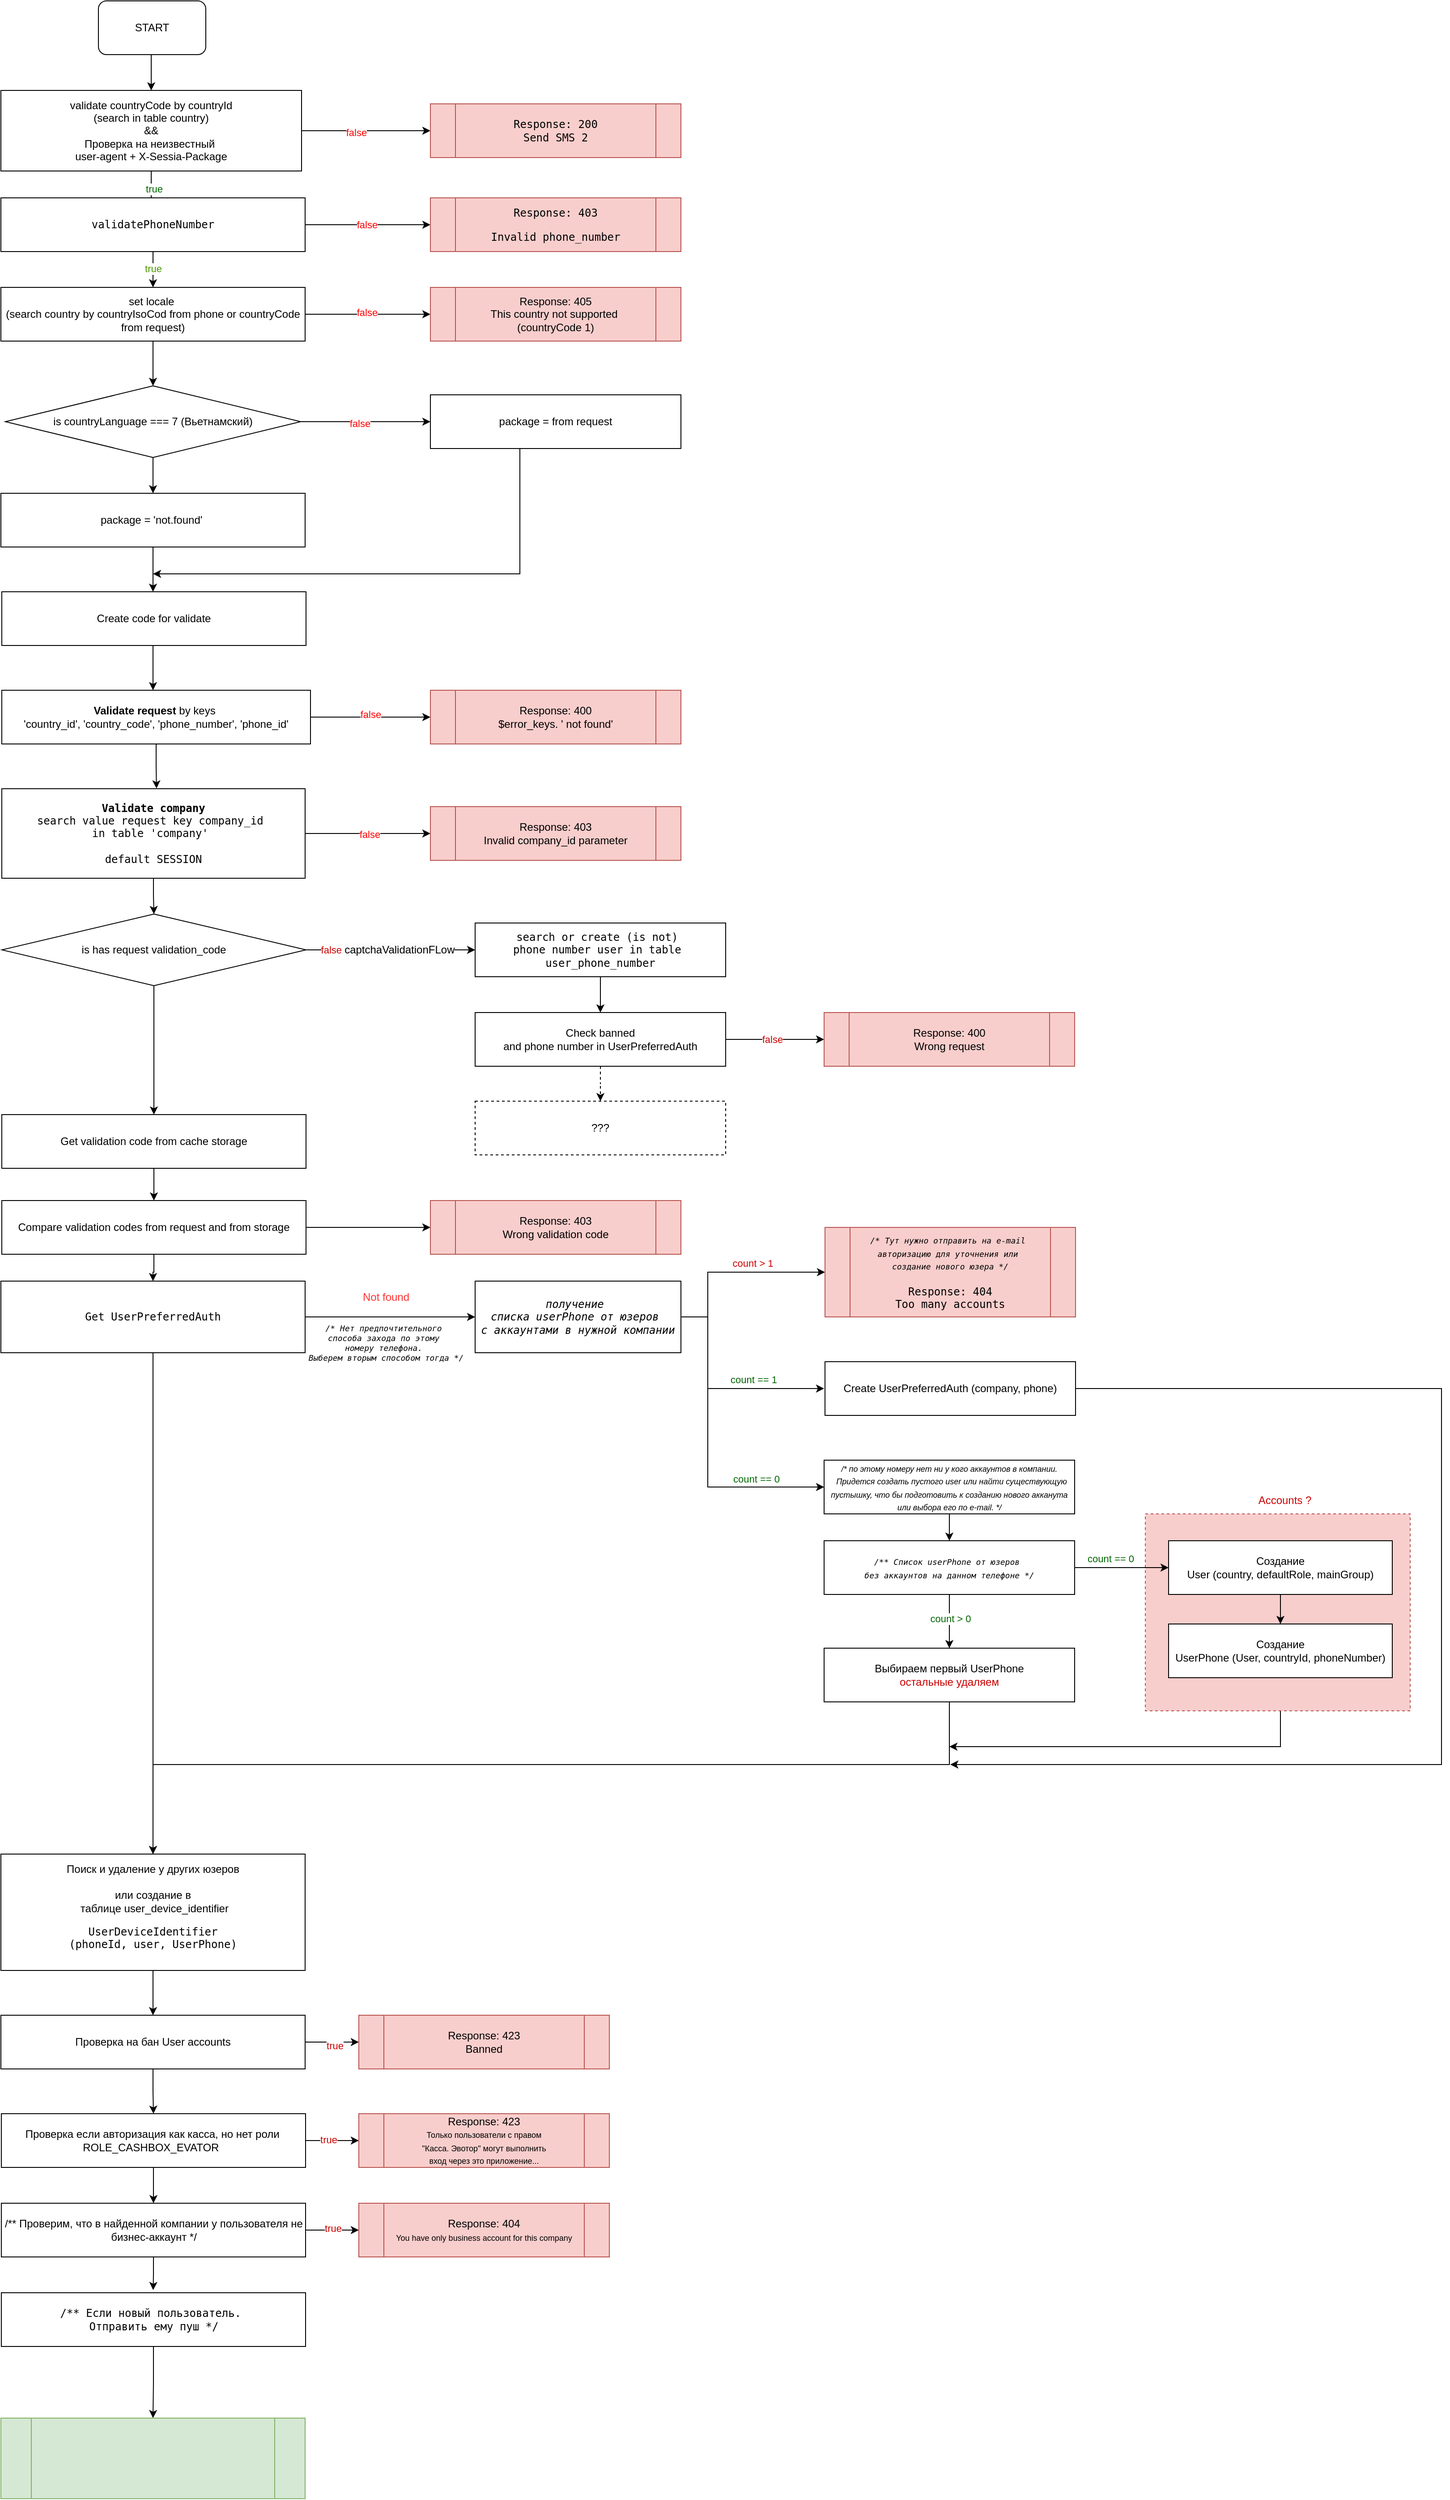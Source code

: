 <mxfile version="24.8.1">
  <diagram name="Страница — 1" id="_GZVtZzYuqf9SnXZZn6D">
    <mxGraphModel dx="2070" dy="2399" grid="1" gridSize="10" guides="1" tooltips="1" connect="1" arrows="1" fold="1" page="1" pageScale="1" pageWidth="827" pageHeight="1169" math="0" shadow="0">
      <root>
        <mxCell id="0" />
        <mxCell id="1" parent="0" />
        <mxCell id="om7WiGzX-cjyccD9I0Nw-103" style="edgeStyle=orthogonalEdgeStyle;rounded=0;orthogonalLoop=1;jettySize=auto;html=1;" edge="1" parent="1">
          <mxGeometry relative="1" as="geometry">
            <mxPoint x="1100" y="1890" as="targetPoint" />
            <mxPoint x="1481.941" y="1830" as="sourcePoint" />
            <Array as="points">
              <mxPoint x="1470" y="1830" />
              <mxPoint x="1470" y="1890" />
            </Array>
          </mxGeometry>
        </mxCell>
        <mxCell id="om7WiGzX-cjyccD9I0Nw-96" value="" style="rounded=0;whiteSpace=wrap;html=1;dashed=1;fillColor=#f8cecc;strokeColor=#b85450;" vertex="1" parent="1">
          <mxGeometry x="1319" y="1630" width="296" height="220" as="geometry" />
        </mxCell>
        <mxCell id="om7WiGzX-cjyccD9I0Nw-3" style="edgeStyle=orthogonalEdgeStyle;rounded=0;orthogonalLoop=1;jettySize=auto;html=1;entryX=0;entryY=0.5;entryDx=0;entryDy=0;" edge="1" parent="1" source="om7WiGzX-cjyccD9I0Nw-1" target="om7WiGzX-cjyccD9I0Nw-2">
          <mxGeometry relative="1" as="geometry" />
        </mxCell>
        <mxCell id="om7WiGzX-cjyccD9I0Nw-4" value="&lt;font color=&quot;#ff0000&quot;&gt;false&lt;/font&gt;" style="edgeLabel;html=1;align=center;verticalAlign=middle;resizable=0;points=[];" vertex="1" connectable="0" parent="om7WiGzX-cjyccD9I0Nw-3">
          <mxGeometry x="-0.151" y="-1" relative="1" as="geometry">
            <mxPoint y="1" as="offset" />
          </mxGeometry>
        </mxCell>
        <mxCell id="om7WiGzX-cjyccD9I0Nw-10" style="edgeStyle=orthogonalEdgeStyle;rounded=0;orthogonalLoop=1;jettySize=auto;html=1;exitX=0.5;exitY=1;exitDx=0;exitDy=0;" edge="1" parent="1" source="om7WiGzX-cjyccD9I0Nw-1">
          <mxGeometry relative="1" as="geometry">
            <mxPoint x="208" y="190" as="targetPoint" />
          </mxGeometry>
        </mxCell>
        <mxCell id="om7WiGzX-cjyccD9I0Nw-11" value="&lt;font color=&quot;#006600&quot;&gt;true&lt;/font&gt;" style="edgeLabel;html=1;align=center;verticalAlign=middle;resizable=0;points=[];" vertex="1" connectable="0" parent="om7WiGzX-cjyccD9I0Nw-10">
          <mxGeometry x="0.123" y="2" relative="1" as="geometry">
            <mxPoint y="-14" as="offset" />
          </mxGeometry>
        </mxCell>
        <mxCell id="om7WiGzX-cjyccD9I0Nw-1" value="validate countryCode by&amp;nbsp;countryId &lt;br&gt;(search in table&amp;nbsp;country&lt;span style=&quot;background-color: initial;&quot;&gt;)&lt;br&gt;&lt;/span&gt;&amp;amp;&amp;amp;&lt;br&gt;&lt;span style=&quot;background-color: initial;&quot;&gt;Проверка на неизвестный&amp;nbsp;&lt;br&gt;&lt;/span&gt;&lt;span style=&quot;background-color: initial;&quot;&gt;user-agent + X-Sessia-Package&lt;/span&gt;" style="rounded=0;whiteSpace=wrap;html=1;align=center;" vertex="1" parent="1">
          <mxGeometry x="40" y="40" width="336" height="90" as="geometry" />
        </mxCell>
        <mxCell id="om7WiGzX-cjyccD9I0Nw-2" value="&lt;div style=&quot;&quot;&gt;&lt;pre style=&quot;&quot;&gt;Response: 200&lt;br&gt;Send SMS 2&lt;/pre&gt;&lt;/div&gt;" style="shape=process;whiteSpace=wrap;html=1;backgroundOutline=1;fillColor=#f8cecc;strokeColor=#b85450;" vertex="1" parent="1">
          <mxGeometry x="520" y="55" width="280" height="60" as="geometry" />
        </mxCell>
        <mxCell id="om7WiGzX-cjyccD9I0Nw-7" style="edgeStyle=orthogonalEdgeStyle;rounded=0;orthogonalLoop=1;jettySize=auto;html=1;entryX=0;entryY=0.5;entryDx=0;entryDy=0;" edge="1" parent="1" source="om7WiGzX-cjyccD9I0Nw-5" target="om7WiGzX-cjyccD9I0Nw-6">
          <mxGeometry relative="1" as="geometry" />
        </mxCell>
        <mxCell id="om7WiGzX-cjyccD9I0Nw-8" value="&lt;font color=&quot;#ff0000&quot;&gt;false&lt;/font&gt;" style="edgeLabel;html=1;align=center;verticalAlign=middle;resizable=0;points=[];" vertex="1" connectable="0" parent="om7WiGzX-cjyccD9I0Nw-7">
          <mxGeometry x="-0.014" y="1" relative="1" as="geometry">
            <mxPoint y="1" as="offset" />
          </mxGeometry>
        </mxCell>
        <mxCell id="om7WiGzX-cjyccD9I0Nw-13" value="" style="edgeStyle=orthogonalEdgeStyle;rounded=0;orthogonalLoop=1;jettySize=auto;html=1;" edge="1" parent="1" source="om7WiGzX-cjyccD9I0Nw-5" target="om7WiGzX-cjyccD9I0Nw-12">
          <mxGeometry relative="1" as="geometry" />
        </mxCell>
        <mxCell id="om7WiGzX-cjyccD9I0Nw-14" value="&lt;font color=&quot;#4d9900&quot;&gt;true&lt;/font&gt;" style="edgeLabel;html=1;align=center;verticalAlign=middle;resizable=0;points=[];" vertex="1" connectable="0" parent="om7WiGzX-cjyccD9I0Nw-13">
          <mxGeometry x="-0.089" relative="1" as="geometry">
            <mxPoint y="1" as="offset" />
          </mxGeometry>
        </mxCell>
        <mxCell id="om7WiGzX-cjyccD9I0Nw-5" value="&lt;div style=&quot;&quot;&gt;&lt;pre style=&quot;&quot;&gt;validatePhoneNumber&lt;/pre&gt;&lt;/div&gt;" style="rounded=0;whiteSpace=wrap;html=1;" vertex="1" parent="1">
          <mxGeometry x="40" y="160" width="340" height="60" as="geometry" />
        </mxCell>
        <mxCell id="om7WiGzX-cjyccD9I0Nw-6" value="&lt;div style=&quot;&quot;&gt;&lt;pre style=&quot;&quot;&gt;Response: 403&lt;br&gt;&lt;div style=&quot;&quot;&gt;&lt;pre style=&quot;&quot;&gt;Invalid phone_number&lt;/pre&gt;&lt;/div&gt;&lt;/pre&gt;&lt;/div&gt;" style="shape=process;whiteSpace=wrap;html=1;backgroundOutline=1;fillColor=#f8cecc;strokeColor=#b85450;" vertex="1" parent="1">
          <mxGeometry x="520" y="160" width="280" height="60" as="geometry" />
        </mxCell>
        <mxCell id="om7WiGzX-cjyccD9I0Nw-16" style="edgeStyle=orthogonalEdgeStyle;rounded=0;orthogonalLoop=1;jettySize=auto;html=1;exitX=1;exitY=0.5;exitDx=0;exitDy=0;entryX=0;entryY=0.5;entryDx=0;entryDy=0;" edge="1" parent="1" source="om7WiGzX-cjyccD9I0Nw-12" target="om7WiGzX-cjyccD9I0Nw-15">
          <mxGeometry relative="1" as="geometry" />
        </mxCell>
        <mxCell id="om7WiGzX-cjyccD9I0Nw-17" value="&lt;font color=&quot;#ff0000&quot;&gt;false&lt;/font&gt;" style="edgeLabel;html=1;align=center;verticalAlign=middle;resizable=0;points=[];" vertex="1" connectable="0" parent="om7WiGzX-cjyccD9I0Nw-16">
          <mxGeometry x="-0.015" y="2" relative="1" as="geometry">
            <mxPoint as="offset" />
          </mxGeometry>
        </mxCell>
        <mxCell id="om7WiGzX-cjyccD9I0Nw-22" style="edgeStyle=orthogonalEdgeStyle;rounded=0;orthogonalLoop=1;jettySize=auto;html=1;entryX=0.5;entryY=0;entryDx=0;entryDy=0;" edge="1" parent="1" source="om7WiGzX-cjyccD9I0Nw-12" target="om7WiGzX-cjyccD9I0Nw-21">
          <mxGeometry relative="1" as="geometry" />
        </mxCell>
        <mxCell id="om7WiGzX-cjyccD9I0Nw-12" value="&lt;div style=&quot;text-align: center;&quot;&gt;&lt;span style=&quot;background-color: initial;&quot;&gt;set locale&amp;nbsp;&lt;/span&gt;&lt;/div&gt;&lt;div style=&quot;text-align: center;&quot;&gt;&lt;span style=&quot;background-color: initial;&quot;&gt;(search country by&amp;nbsp;&lt;/span&gt;&lt;span style=&quot;background-color: initial;&quot;&gt;countryIsoCod from phone or&amp;nbsp;&lt;/span&gt;&lt;span style=&quot;background-color: initial;&quot;&gt;countryCode from request&lt;/span&gt;&lt;span style=&quot;background-color: initial;&quot;&gt;)&lt;/span&gt;&lt;/div&gt;" style="rounded=0;whiteSpace=wrap;html=1;" vertex="1" parent="1">
          <mxGeometry x="40" y="260" width="340" height="60" as="geometry" />
        </mxCell>
        <mxCell id="om7WiGzX-cjyccD9I0Nw-15" value="Response: 405&lt;br&gt;&lt;span style=&quot;background-color: initial;&quot;&gt;This country not supported&amp;nbsp;&lt;br&gt;&lt;/span&gt;&lt;span style=&quot;background-color: initial;&quot;&gt;(countryCode 1)&lt;/span&gt;" style="shape=process;whiteSpace=wrap;html=1;backgroundOutline=1;align=center;fillColor=#f8cecc;strokeColor=#b85450;" vertex="1" parent="1">
          <mxGeometry x="520" y="260" width="280" height="60" as="geometry" />
        </mxCell>
        <mxCell id="om7WiGzX-cjyccD9I0Nw-29" style="edgeStyle=orthogonalEdgeStyle;rounded=0;orthogonalLoop=1;jettySize=auto;html=1;" edge="1" parent="1" source="om7WiGzX-cjyccD9I0Nw-18">
          <mxGeometry relative="1" as="geometry">
            <mxPoint x="210" y="580" as="targetPoint" />
            <Array as="points">
              <mxPoint x="620" y="580" />
            </Array>
          </mxGeometry>
        </mxCell>
        <mxCell id="om7WiGzX-cjyccD9I0Nw-18" value="&lt;span style=&quot;background-color: initial;&quot;&gt;package = from request&lt;/span&gt;" style="rounded=0;whiteSpace=wrap;html=1;" vertex="1" parent="1">
          <mxGeometry x="520" y="380" width="280" height="60" as="geometry" />
        </mxCell>
        <mxCell id="om7WiGzX-cjyccD9I0Nw-23" style="edgeStyle=orthogonalEdgeStyle;rounded=0;orthogonalLoop=1;jettySize=auto;html=1;entryX=0;entryY=0.5;entryDx=0;entryDy=0;" edge="1" parent="1" source="om7WiGzX-cjyccD9I0Nw-21" target="om7WiGzX-cjyccD9I0Nw-18">
          <mxGeometry relative="1" as="geometry" />
        </mxCell>
        <mxCell id="om7WiGzX-cjyccD9I0Nw-24" value="&lt;font color=&quot;#ff0000&quot;&gt;false&lt;/font&gt;" style="edgeLabel;html=1;align=center;verticalAlign=middle;resizable=0;points=[];" vertex="1" connectable="0" parent="om7WiGzX-cjyccD9I0Nw-23">
          <mxGeometry x="-0.09" y="-1" relative="1" as="geometry">
            <mxPoint y="1" as="offset" />
          </mxGeometry>
        </mxCell>
        <mxCell id="om7WiGzX-cjyccD9I0Nw-27" style="edgeStyle=orthogonalEdgeStyle;rounded=0;orthogonalLoop=1;jettySize=auto;html=1;" edge="1" parent="1" source="om7WiGzX-cjyccD9I0Nw-21" target="om7WiGzX-cjyccD9I0Nw-26">
          <mxGeometry relative="1" as="geometry" />
        </mxCell>
        <mxCell id="om7WiGzX-cjyccD9I0Nw-21" value="is countryLanguage === 7 (Вьетнамский&lt;span style=&quot;background-color: initial;&quot;&gt;)&lt;/span&gt;" style="rhombus;whiteSpace=wrap;html=1;" vertex="1" parent="1">
          <mxGeometry x="45" y="370" width="330" height="80" as="geometry" />
        </mxCell>
        <mxCell id="om7WiGzX-cjyccD9I0Nw-31" value="" style="edgeStyle=orthogonalEdgeStyle;rounded=0;orthogonalLoop=1;jettySize=auto;html=1;" edge="1" parent="1" source="om7WiGzX-cjyccD9I0Nw-26" target="om7WiGzX-cjyccD9I0Nw-30">
          <mxGeometry relative="1" as="geometry">
            <Array as="points">
              <mxPoint x="210" y="590" />
              <mxPoint x="210" y="590" />
            </Array>
          </mxGeometry>
        </mxCell>
        <mxCell id="om7WiGzX-cjyccD9I0Nw-26" value="&lt;div style=&quot;&quot;&gt;&lt;pre style=&quot;&quot;&gt;&lt;span style=&quot;font-family: Helvetica; text-align: start; white-space: normal;&quot;&gt;package = &#39;not.found&#39;&amp;nbsp;&lt;/span&gt;&lt;br&gt;&lt;/pre&gt;&lt;/div&gt;" style="rounded=0;whiteSpace=wrap;html=1;" vertex="1" parent="1">
          <mxGeometry x="40" y="490" width="340" height="60" as="geometry" />
        </mxCell>
        <mxCell id="om7WiGzX-cjyccD9I0Nw-39" value="" style="edgeStyle=orthogonalEdgeStyle;rounded=0;orthogonalLoop=1;jettySize=auto;html=1;" edge="1" parent="1" source="om7WiGzX-cjyccD9I0Nw-30" target="om7WiGzX-cjyccD9I0Nw-32">
          <mxGeometry relative="1" as="geometry">
            <Array as="points">
              <mxPoint x="210" y="670" />
              <mxPoint x="210" y="670" />
            </Array>
          </mxGeometry>
        </mxCell>
        <mxCell id="om7WiGzX-cjyccD9I0Nw-30" value="Create code for validate" style="rounded=0;whiteSpace=wrap;html=1;" vertex="1" parent="1">
          <mxGeometry x="41" y="600" width="340" height="60" as="geometry" />
        </mxCell>
        <mxCell id="om7WiGzX-cjyccD9I0Nw-34" style="edgeStyle=orthogonalEdgeStyle;rounded=0;orthogonalLoop=1;jettySize=auto;html=1;entryX=0;entryY=0.5;entryDx=0;entryDy=0;" edge="1" parent="1" source="om7WiGzX-cjyccD9I0Nw-32" target="om7WiGzX-cjyccD9I0Nw-33">
          <mxGeometry relative="1" as="geometry" />
        </mxCell>
        <mxCell id="om7WiGzX-cjyccD9I0Nw-35" value="&lt;font color=&quot;#ff0000&quot;&gt;false&lt;/font&gt;" style="edgeLabel;html=1;align=center;verticalAlign=middle;resizable=0;points=[];" vertex="1" connectable="0" parent="om7WiGzX-cjyccD9I0Nw-34">
          <mxGeometry y="3" relative="1" as="geometry">
            <mxPoint as="offset" />
          </mxGeometry>
        </mxCell>
        <mxCell id="om7WiGzX-cjyccD9I0Nw-41" value="" style="edgeStyle=orthogonalEdgeStyle;rounded=0;orthogonalLoop=1;jettySize=auto;html=1;entryX=0.51;entryY=-0.003;entryDx=0;entryDy=0;entryPerimeter=0;" edge="1" parent="1" source="om7WiGzX-cjyccD9I0Nw-32" target="om7WiGzX-cjyccD9I0Nw-40">
          <mxGeometry relative="1" as="geometry" />
        </mxCell>
        <mxCell id="om7WiGzX-cjyccD9I0Nw-32" value="&lt;b&gt;Validate request&lt;/b&gt; by keys&amp;nbsp;&lt;br&gt;&lt;span style=&quot;background-color: initial;&quot;&gt;&#39;country_id&#39;&lt;/span&gt;&lt;span style=&quot;background-color: initial;&quot;&gt;, &lt;/span&gt;&lt;span style=&quot;background-color: initial;&quot;&gt;&#39;country_code&#39;&lt;/span&gt;&lt;span style=&quot;background-color: initial;&quot;&gt;, &lt;/span&gt;&lt;span style=&quot;background-color: initial;&quot;&gt;&#39;phone_number&#39;&lt;/span&gt;&lt;span style=&quot;background-color: initial;&quot;&gt;, &lt;/span&gt;&lt;span style=&quot;background-color: initial;&quot;&gt;&#39;phone_id&#39;&lt;/span&gt;" style="rounded=0;whiteSpace=wrap;html=1;align=center;" vertex="1" parent="1">
          <mxGeometry x="41" y="710" width="345" height="60" as="geometry" />
        </mxCell>
        <mxCell id="om7WiGzX-cjyccD9I0Nw-33" value="Response: 400&lt;br&gt;&lt;span style=&quot;background-color: initial;&quot;&gt;$error_keys. &#39; not found&#39;&lt;/span&gt;" style="shape=process;whiteSpace=wrap;html=1;backgroundOutline=1;align=center;fillColor=#f8cecc;strokeColor=#b85450;" vertex="1" parent="1">
          <mxGeometry x="520" y="710" width="280" height="60" as="geometry" />
        </mxCell>
        <mxCell id="om7WiGzX-cjyccD9I0Nw-43" style="edgeStyle=orthogonalEdgeStyle;rounded=0;orthogonalLoop=1;jettySize=auto;html=1;entryX=0;entryY=0.5;entryDx=0;entryDy=0;" edge="1" parent="1" source="om7WiGzX-cjyccD9I0Nw-40" target="om7WiGzX-cjyccD9I0Nw-42">
          <mxGeometry relative="1" as="geometry" />
        </mxCell>
        <mxCell id="om7WiGzX-cjyccD9I0Nw-44" value="&lt;font color=&quot;#ff0000&quot;&gt;false&lt;/font&gt;" style="edgeLabel;html=1;align=center;verticalAlign=middle;resizable=0;points=[];" vertex="1" connectable="0" parent="om7WiGzX-cjyccD9I0Nw-43">
          <mxGeometry x="0.028" y="-1" relative="1" as="geometry">
            <mxPoint as="offset" />
          </mxGeometry>
        </mxCell>
        <mxCell id="om7WiGzX-cjyccD9I0Nw-48" value="" style="edgeStyle=orthogonalEdgeStyle;rounded=0;orthogonalLoop=1;jettySize=auto;html=1;" edge="1" parent="1" source="om7WiGzX-cjyccD9I0Nw-40" target="om7WiGzX-cjyccD9I0Nw-45">
          <mxGeometry relative="1" as="geometry" />
        </mxCell>
        <mxCell id="om7WiGzX-cjyccD9I0Nw-40" value="&lt;div style=&quot;&quot;&gt;&lt;pre style=&quot;&quot;&gt;&lt;b&gt;Validate company&lt;/b&gt;&lt;br&gt;search value request key company_id &lt;br&gt;in table &#39;company&#39; &lt;br/&gt;&lt;br&gt;default SESSION&lt;/pre&gt;&lt;/div&gt;" style="rounded=0;whiteSpace=wrap;html=1;" vertex="1" parent="1">
          <mxGeometry x="41" y="820" width="339" height="100" as="geometry" />
        </mxCell>
        <mxCell id="om7WiGzX-cjyccD9I0Nw-42" value="Response: 403&lt;br&gt;&lt;span style=&quot;background-color: initial;&quot;&gt;Invalid company_id parameter&lt;/span&gt;" style="shape=process;whiteSpace=wrap;html=1;backgroundOutline=1;align=center;fillColor=#f8cecc;strokeColor=#b85450;" vertex="1" parent="1">
          <mxGeometry x="520" y="840" width="280" height="60" as="geometry" />
        </mxCell>
        <mxCell id="om7WiGzX-cjyccD9I0Nw-49" value="" style="edgeStyle=orthogonalEdgeStyle;rounded=0;orthogonalLoop=1;jettySize=auto;html=1;" edge="1" parent="1" source="om7WiGzX-cjyccD9I0Nw-45" target="om7WiGzX-cjyccD9I0Nw-46">
          <mxGeometry relative="1" as="geometry" />
        </mxCell>
        <mxCell id="om7WiGzX-cjyccD9I0Nw-50" value="&lt;font color=&quot;#cc0000&quot;&gt;false&amp;nbsp;&lt;/font&gt;&lt;span style=&quot;background-color: rgb(251, 251, 251); font-size: 12px;&quot;&gt;captchaValidationFLow&lt;/span&gt;" style="edgeLabel;html=1;align=center;verticalAlign=middle;resizable=0;points=[];" vertex="1" connectable="0" parent="om7WiGzX-cjyccD9I0Nw-49">
          <mxGeometry x="-0.038" relative="1" as="geometry">
            <mxPoint as="offset" />
          </mxGeometry>
        </mxCell>
        <mxCell id="om7WiGzX-cjyccD9I0Nw-52" value="" style="edgeStyle=orthogonalEdgeStyle;rounded=0;orthogonalLoop=1;jettySize=auto;html=1;" edge="1" parent="1" source="om7WiGzX-cjyccD9I0Nw-45" target="om7WiGzX-cjyccD9I0Nw-51">
          <mxGeometry relative="1" as="geometry" />
        </mxCell>
        <mxCell id="om7WiGzX-cjyccD9I0Nw-45" value="is has request&amp;nbsp;validation_code" style="rhombus;whiteSpace=wrap;html=1;" vertex="1" parent="1">
          <mxGeometry x="41" y="960" width="340" height="80" as="geometry" />
        </mxCell>
        <mxCell id="om7WiGzX-cjyccD9I0Nw-55" value="" style="edgeStyle=orthogonalEdgeStyle;rounded=0;orthogonalLoop=1;jettySize=auto;html=1;" edge="1" parent="1" source="om7WiGzX-cjyccD9I0Nw-46" target="om7WiGzX-cjyccD9I0Nw-54">
          <mxGeometry relative="1" as="geometry" />
        </mxCell>
        <mxCell id="om7WiGzX-cjyccD9I0Nw-46" value="&lt;div style=&quot;&quot;&gt;&lt;pre style=&quot;&quot;&gt;search or create (is not) &lt;br&gt;phone number user in table &lt;br/&gt;user_phone_number&lt;/pre&gt;&lt;/div&gt;" style="rounded=0;whiteSpace=wrap;html=1;" vertex="1" parent="1">
          <mxGeometry x="570" y="970" width="280" height="60" as="geometry" />
        </mxCell>
        <mxCell id="om7WiGzX-cjyccD9I0Nw-66" value="" style="edgeStyle=orthogonalEdgeStyle;rounded=0;orthogonalLoop=1;jettySize=auto;html=1;" edge="1" parent="1" source="om7WiGzX-cjyccD9I0Nw-51" target="om7WiGzX-cjyccD9I0Nw-65">
          <mxGeometry relative="1" as="geometry" />
        </mxCell>
        <mxCell id="om7WiGzX-cjyccD9I0Nw-51" value="Get validation code from cache storage" style="rounded=0;whiteSpace=wrap;html=1;" vertex="1" parent="1">
          <mxGeometry x="41" y="1184" width="340" height="60" as="geometry" />
        </mxCell>
        <mxCell id="om7WiGzX-cjyccD9I0Nw-57" style="edgeStyle=orthogonalEdgeStyle;rounded=0;orthogonalLoop=1;jettySize=auto;html=1;entryX=0;entryY=0.5;entryDx=0;entryDy=0;" edge="1" parent="1" source="om7WiGzX-cjyccD9I0Nw-54" target="om7WiGzX-cjyccD9I0Nw-56">
          <mxGeometry relative="1" as="geometry" />
        </mxCell>
        <mxCell id="om7WiGzX-cjyccD9I0Nw-58" value="&lt;font color=&quot;#cc0000&quot;&gt;false&lt;/font&gt;" style="edgeLabel;html=1;align=center;verticalAlign=middle;resizable=0;points=[];" vertex="1" connectable="0" parent="om7WiGzX-cjyccD9I0Nw-57">
          <mxGeometry x="-0.056" relative="1" as="geometry">
            <mxPoint as="offset" />
          </mxGeometry>
        </mxCell>
        <mxCell id="om7WiGzX-cjyccD9I0Nw-60" value="" style="edgeStyle=orthogonalEdgeStyle;rounded=0;orthogonalLoop=1;jettySize=auto;html=1;dashed=1;" edge="1" parent="1" source="om7WiGzX-cjyccD9I0Nw-54" target="om7WiGzX-cjyccD9I0Nw-59">
          <mxGeometry relative="1" as="geometry" />
        </mxCell>
        <mxCell id="om7WiGzX-cjyccD9I0Nw-54" value="Check banned&lt;br&gt;and phone number in&amp;nbsp;UserPreferredAuth" style="rounded=0;whiteSpace=wrap;html=1;align=center;" vertex="1" parent="1">
          <mxGeometry x="570" y="1070" width="280" height="60" as="geometry" />
        </mxCell>
        <mxCell id="om7WiGzX-cjyccD9I0Nw-56" value="Response: 400&lt;br&gt;&lt;span style=&quot;background-color: initial;&quot;&gt;Wrong request&lt;/span&gt;" style="shape=process;whiteSpace=wrap;html=1;backgroundOutline=1;align=center;fillColor=#f8cecc;strokeColor=#b85450;" vertex="1" parent="1">
          <mxGeometry x="960" y="1070" width="280" height="60" as="geometry" />
        </mxCell>
        <mxCell id="om7WiGzX-cjyccD9I0Nw-59" value="???" style="rounded=0;whiteSpace=wrap;html=1;dashed=1;" vertex="1" parent="1">
          <mxGeometry x="570" y="1169" width="280" height="60" as="geometry" />
        </mxCell>
        <mxCell id="om7WiGzX-cjyccD9I0Nw-61" value="" style="endArrow=classic;html=1;rounded=0;entryX=0.5;entryY=0;entryDx=0;entryDy=0;" edge="1" parent="1" target="om7WiGzX-cjyccD9I0Nw-1">
          <mxGeometry width="50" height="50" relative="1" as="geometry">
            <mxPoint x="208" as="sourcePoint" />
            <mxPoint x="190" y="-150" as="targetPoint" />
          </mxGeometry>
        </mxCell>
        <mxCell id="om7WiGzX-cjyccD9I0Nw-62" value="START" style="rounded=1;whiteSpace=wrap;html=1;" vertex="1" parent="1">
          <mxGeometry x="149" y="-60" width="120" height="60" as="geometry" />
        </mxCell>
        <mxCell id="om7WiGzX-cjyccD9I0Nw-68" style="edgeStyle=orthogonalEdgeStyle;rounded=0;orthogonalLoop=1;jettySize=auto;html=1;" edge="1" parent="1" source="om7WiGzX-cjyccD9I0Nw-65" target="om7WiGzX-cjyccD9I0Nw-67">
          <mxGeometry relative="1" as="geometry" />
        </mxCell>
        <mxCell id="om7WiGzX-cjyccD9I0Nw-70" value="" style="edgeStyle=orthogonalEdgeStyle;rounded=0;orthogonalLoop=1;jettySize=auto;html=1;" edge="1" parent="1" source="om7WiGzX-cjyccD9I0Nw-65" target="om7WiGzX-cjyccD9I0Nw-69">
          <mxGeometry relative="1" as="geometry" />
        </mxCell>
        <mxCell id="om7WiGzX-cjyccD9I0Nw-65" value="Compare validation codes from request and from storage" style="rounded=0;whiteSpace=wrap;html=1;" vertex="1" parent="1">
          <mxGeometry x="41" y="1280" width="340" height="60" as="geometry" />
        </mxCell>
        <mxCell id="om7WiGzX-cjyccD9I0Nw-67" value="Response: 403&lt;br&gt;&lt;span style=&quot;background-color: initial;&quot;&gt;Wrong validation code&lt;/span&gt;" style="shape=process;whiteSpace=wrap;html=1;backgroundOutline=1;align=center;fillColor=#f8cecc;strokeColor=#b85450;" vertex="1" parent="1">
          <mxGeometry x="520" y="1280" width="280" height="60" as="geometry" />
        </mxCell>
        <mxCell id="om7WiGzX-cjyccD9I0Nw-72" style="edgeStyle=orthogonalEdgeStyle;rounded=0;orthogonalLoop=1;jettySize=auto;html=1;entryX=0;entryY=0.5;entryDx=0;entryDy=0;" edge="1" parent="1" source="om7WiGzX-cjyccD9I0Nw-69" target="om7WiGzX-cjyccD9I0Nw-71">
          <mxGeometry relative="1" as="geometry" />
        </mxCell>
        <mxCell id="om7WiGzX-cjyccD9I0Nw-73" value="&lt;font color=&quot;#ff3333&quot; style=&quot;font-size: 12px;&quot;&gt;Not found&lt;br&gt;&lt;br&gt;&lt;/font&gt;&lt;div style=&quot;font-size: 9px;&quot;&gt;&lt;pre style=&quot;&quot;&gt;&lt;font style=&quot;font-size: 9px;&quot;&gt;&lt;i&gt;/* Нет предпочтительного &lt;br&gt;способа захода по этому &lt;br&gt;номеру телефона. &lt;br&gt;Выберем вторым способом тогда */&lt;/i&gt;&lt;/font&gt;&lt;/pre&gt;&lt;/div&gt;" style="edgeLabel;html=1;align=center;verticalAlign=middle;resizable=0;points=[];labelBackgroundColor=none;" vertex="1" connectable="0" parent="om7WiGzX-cjyccD9I0Nw-72">
          <mxGeometry x="-0.051" relative="1" as="geometry">
            <mxPoint y="15" as="offset" />
          </mxGeometry>
        </mxCell>
        <mxCell id="om7WiGzX-cjyccD9I0Nw-107" style="edgeStyle=orthogonalEdgeStyle;rounded=0;orthogonalLoop=1;jettySize=auto;html=1;entryX=0.5;entryY=0;entryDx=0;entryDy=0;" edge="1" parent="1" source="om7WiGzX-cjyccD9I0Nw-69" target="om7WiGzX-cjyccD9I0Nw-101">
          <mxGeometry relative="1" as="geometry" />
        </mxCell>
        <mxCell id="om7WiGzX-cjyccD9I0Nw-69" value="&lt;div style=&quot;&quot;&gt;&lt;pre style=&quot;&quot;&gt;Get UserPreferredAuth&lt;/pre&gt;&lt;/div&gt;" style="rounded=0;whiteSpace=wrap;html=1;" vertex="1" parent="1">
          <mxGeometry x="40" y="1370" width="340" height="80" as="geometry" />
        </mxCell>
        <mxCell id="om7WiGzX-cjyccD9I0Nw-76" style="edgeStyle=orthogonalEdgeStyle;rounded=0;orthogonalLoop=1;jettySize=auto;html=1;exitX=1;exitY=0.5;exitDx=0;exitDy=0;entryX=0;entryY=0.5;entryDx=0;entryDy=0;" edge="1" parent="1" source="om7WiGzX-cjyccD9I0Nw-71" target="om7WiGzX-cjyccD9I0Nw-75">
          <mxGeometry relative="1" as="geometry">
            <Array as="points">
              <mxPoint x="830" y="1410" />
              <mxPoint x="830" y="1360" />
            </Array>
          </mxGeometry>
        </mxCell>
        <mxCell id="om7WiGzX-cjyccD9I0Nw-77" value="&lt;font color=&quot;#cc0000&quot;&gt;count &amp;gt; 1&lt;/font&gt;" style="edgeLabel;html=1;align=center;verticalAlign=middle;resizable=0;points=[];" vertex="1" connectable="0" parent="om7WiGzX-cjyccD9I0Nw-76">
          <mxGeometry x="-0.498" y="3" relative="1" as="geometry">
            <mxPoint x="53" y="-37" as="offset" />
          </mxGeometry>
        </mxCell>
        <mxCell id="om7WiGzX-cjyccD9I0Nw-80" style="edgeStyle=orthogonalEdgeStyle;rounded=0;orthogonalLoop=1;jettySize=auto;html=1;" edge="1" parent="1">
          <mxGeometry relative="1" as="geometry">
            <mxPoint x="800" y="1420.0" as="sourcePoint" />
            <mxPoint x="960" y="1490" as="targetPoint" />
            <Array as="points">
              <mxPoint x="800" y="1410" />
              <mxPoint x="830" y="1410" />
              <mxPoint x="830" y="1490" />
            </Array>
          </mxGeometry>
        </mxCell>
        <mxCell id="om7WiGzX-cjyccD9I0Nw-87" value="&lt;span style=&quot;color: rgb(0, 102, 0);&quot;&gt;count == 1&lt;/span&gt;" style="edgeLabel;html=1;align=center;verticalAlign=middle;resizable=0;points=[];" vertex="1" connectable="0" parent="om7WiGzX-cjyccD9I0Nw-80">
          <mxGeometry x="0.404" y="-2" relative="1" as="geometry">
            <mxPoint x="-5" y="-12" as="offset" />
          </mxGeometry>
        </mxCell>
        <mxCell id="om7WiGzX-cjyccD9I0Nw-71" value="&lt;div style=&quot;&quot;&gt;&lt;pre style=&quot;&quot;&gt;&lt;i&gt;получение &lt;br&gt;списка userPhone от юзеров &lt;br&gt;с аккаунтами в нужной компании&lt;/i&gt;&lt;/pre&gt;&lt;/div&gt;" style="rounded=0;whiteSpace=wrap;html=1;" vertex="1" parent="1">
          <mxGeometry x="570" y="1370" width="230" height="80" as="geometry" />
        </mxCell>
        <mxCell id="om7WiGzX-cjyccD9I0Nw-75" value="&lt;div style=&quot;&quot;&gt;&lt;pre style=&quot;&quot;&gt;&lt;font style=&quot;font-size: 9px;&quot;&gt;&lt;i&gt;/* Тут нужно отправить на e-mail &lt;br&gt;авторизацию для уточнения или &lt;br&gt;создание нового юзера */&lt;br&gt;&lt;/i&gt;&lt;/font&gt;&lt;i&gt;&lt;br&gt;&lt;/i&gt;Response: 404&lt;br&gt;Too many accounts&lt;/pre&gt;&lt;/div&gt;" style="shape=process;whiteSpace=wrap;html=1;backgroundOutline=1;align=center;fillColor=#f8cecc;strokeColor=#b85450;" vertex="1" parent="1">
          <mxGeometry x="961" y="1310" width="280" height="100" as="geometry" />
        </mxCell>
        <mxCell id="om7WiGzX-cjyccD9I0Nw-79" value="Create&amp;nbsp;UserPreferredAuth (company, phone)" style="rounded=0;whiteSpace=wrap;html=1;" vertex="1" parent="1">
          <mxGeometry x="961" y="1460" width="280" height="60" as="geometry" />
        </mxCell>
        <mxCell id="om7WiGzX-cjyccD9I0Nw-90" style="edgeStyle=orthogonalEdgeStyle;rounded=0;orthogonalLoop=1;jettySize=auto;html=1;entryX=0.5;entryY=0;entryDx=0;entryDy=0;" edge="1" parent="1" source="om7WiGzX-cjyccD9I0Nw-82" target="om7WiGzX-cjyccD9I0Nw-89">
          <mxGeometry relative="1" as="geometry" />
        </mxCell>
        <mxCell id="om7WiGzX-cjyccD9I0Nw-82" value="&lt;i style=&quot;font-size: 9px;&quot;&gt;&lt;font style=&quot;font-size: 9px;&quot;&gt;/*&amp;nbsp;по этому номеру нет ни у кого аккаунтов в компании.&lt;br&gt;&lt;/font&gt;&lt;/i&gt;&lt;i style=&quot;font-size: 9px; background-color: initial;&quot;&gt;&amp;nbsp; Придется создать пустого user или найти существующую пустышку, что бы подготовить к созданию нового акканута или выбора его по e-mail. */&lt;/i&gt;" style="rounded=0;whiteSpace=wrap;html=1;" vertex="1" parent="1">
          <mxGeometry x="960" y="1570" width="280" height="60" as="geometry" />
        </mxCell>
        <mxCell id="om7WiGzX-cjyccD9I0Nw-92" style="edgeStyle=orthogonalEdgeStyle;rounded=0;orthogonalLoop=1;jettySize=auto;html=1;entryX=0;entryY=0.5;entryDx=0;entryDy=0;" edge="1" parent="1" source="om7WiGzX-cjyccD9I0Nw-89" target="om7WiGzX-cjyccD9I0Nw-91">
          <mxGeometry relative="1" as="geometry" />
        </mxCell>
        <mxCell id="om7WiGzX-cjyccD9I0Nw-93" value="&lt;span style=&quot;color: rgb(0, 102, 0);&quot;&gt;count == 0&lt;/span&gt;" style="edgeLabel;html=1;align=center;verticalAlign=middle;resizable=0;points=[];" vertex="1" connectable="0" parent="om7WiGzX-cjyccD9I0Nw-92">
          <mxGeometry x="0.119" y="2" relative="1" as="geometry">
            <mxPoint x="-19" y="-8" as="offset" />
          </mxGeometry>
        </mxCell>
        <mxCell id="om7WiGzX-cjyccD9I0Nw-99" value="" style="edgeStyle=orthogonalEdgeStyle;rounded=0;orthogonalLoop=1;jettySize=auto;html=1;" edge="1" parent="1" source="om7WiGzX-cjyccD9I0Nw-89" target="om7WiGzX-cjyccD9I0Nw-97">
          <mxGeometry relative="1" as="geometry" />
        </mxCell>
        <mxCell id="om7WiGzX-cjyccD9I0Nw-100" value="&lt;font color=&quot;#006600&quot;&gt;count &amp;gt; 0&lt;/font&gt;" style="edgeLabel;html=1;align=center;verticalAlign=middle;resizable=0;points=[];" vertex="1" connectable="0" parent="om7WiGzX-cjyccD9I0Nw-99">
          <mxGeometry x="-0.107" y="1" relative="1" as="geometry">
            <mxPoint as="offset" />
          </mxGeometry>
        </mxCell>
        <mxCell id="om7WiGzX-cjyccD9I0Nw-89" value="&lt;div style=&quot;&quot;&gt;&lt;pre style=&quot;&quot;&gt;&lt;i&gt;&lt;font style=&quot;font-size: 9px;&quot;&gt;/** Cписок userPhone от юзеров &lt;br/&gt;без аккаунтов на данном телефоне */&lt;/font&gt;&lt;/i&gt;&lt;/pre&gt;&lt;/div&gt;" style="rounded=0;whiteSpace=wrap;html=1;" vertex="1" parent="1">
          <mxGeometry x="960" y="1660" width="280" height="60" as="geometry" />
        </mxCell>
        <mxCell id="om7WiGzX-cjyccD9I0Nw-95" style="edgeStyle=orthogonalEdgeStyle;rounded=0;orthogonalLoop=1;jettySize=auto;html=1;entryX=0.5;entryY=0;entryDx=0;entryDy=0;" edge="1" parent="1" source="om7WiGzX-cjyccD9I0Nw-91" target="om7WiGzX-cjyccD9I0Nw-94">
          <mxGeometry relative="1" as="geometry" />
        </mxCell>
        <mxCell id="om7WiGzX-cjyccD9I0Nw-91" value="Создание &lt;br&gt;User (country, defaultRole, mainGroup)" style="rounded=0;whiteSpace=wrap;html=1;" vertex="1" parent="1">
          <mxGeometry x="1345" y="1660" width="250" height="60" as="geometry" />
        </mxCell>
        <mxCell id="om7WiGzX-cjyccD9I0Nw-94" value="Создание &lt;br&gt;UserPhone&amp;nbsp;(User, countryId, phoneNumber)" style="rounded=0;whiteSpace=wrap;html=1;align=center;" vertex="1" parent="1">
          <mxGeometry x="1345" y="1753" width="250" height="60" as="geometry" />
        </mxCell>
        <mxCell id="om7WiGzX-cjyccD9I0Nw-102" style="edgeStyle=orthogonalEdgeStyle;rounded=0;orthogonalLoop=1;jettySize=auto;html=1;entryX=0.5;entryY=0;entryDx=0;entryDy=0;" edge="1" parent="1" source="om7WiGzX-cjyccD9I0Nw-97" target="om7WiGzX-cjyccD9I0Nw-101">
          <mxGeometry relative="1" as="geometry">
            <Array as="points">
              <mxPoint x="1100" y="1910" />
              <mxPoint x="210" y="1910" />
            </Array>
          </mxGeometry>
        </mxCell>
        <mxCell id="om7WiGzX-cjyccD9I0Nw-106" value="&lt;div&gt;&lt;br&gt;&lt;/div&gt;&lt;div&gt;&lt;br&gt;&lt;/div&gt;" style="edgeLabel;html=1;align=center;verticalAlign=middle;resizable=0;points=[];" vertex="1" connectable="0" parent="om7WiGzX-cjyccD9I0Nw-102">
          <mxGeometry x="0.928" y="6" relative="1" as="geometry">
            <mxPoint y="-1" as="offset" />
          </mxGeometry>
        </mxCell>
        <mxCell id="om7WiGzX-cjyccD9I0Nw-97" value="Выбираем первый UserPhone&lt;br&gt;&lt;font color=&quot;#cc0000&quot;&gt;остальные удаляем&lt;/font&gt;" style="rounded=0;whiteSpace=wrap;html=1;" vertex="1" parent="1">
          <mxGeometry x="960" y="1780" width="280" height="60" as="geometry" />
        </mxCell>
        <mxCell id="om7WiGzX-cjyccD9I0Nw-113" style="edgeStyle=orthogonalEdgeStyle;rounded=0;orthogonalLoop=1;jettySize=auto;html=1;entryX=0.5;entryY=0;entryDx=0;entryDy=0;" edge="1" parent="1" source="om7WiGzX-cjyccD9I0Nw-101" target="om7WiGzX-cjyccD9I0Nw-108">
          <mxGeometry relative="1" as="geometry" />
        </mxCell>
        <mxCell id="om7WiGzX-cjyccD9I0Nw-101" value="Поиск и удаление у других юзеров&lt;br&gt;&lt;br&gt;или создание в&lt;br&gt;&amp;nbsp;таблице&amp;nbsp;user_device_identifier&lt;br&gt;&lt;div style=&quot;&quot;&gt;&lt;pre style=&quot;&quot;&gt;UserDeviceIdentifier&lt;br&gt;(phoneId, user, UserPhone)&lt;/pre&gt;&lt;/div&gt;" style="rounded=0;whiteSpace=wrap;html=1;align=center;" vertex="1" parent="1">
          <mxGeometry x="40" y="2010" width="340" height="130" as="geometry" />
        </mxCell>
        <mxCell id="om7WiGzX-cjyccD9I0Nw-104" value="&lt;font color=&quot;#cc0000&quot;&gt;Accounts ?&lt;/font&gt;" style="text;html=1;align=center;verticalAlign=middle;whiteSpace=wrap;rounded=0;" vertex="1" parent="1">
          <mxGeometry x="1435" y="1600" width="80" height="30" as="geometry" />
        </mxCell>
        <mxCell id="om7WiGzX-cjyccD9I0Nw-111" style="edgeStyle=orthogonalEdgeStyle;rounded=0;orthogonalLoop=1;jettySize=auto;html=1;entryX=0;entryY=0.5;entryDx=0;entryDy=0;" edge="1" parent="1" source="om7WiGzX-cjyccD9I0Nw-108" target="om7WiGzX-cjyccD9I0Nw-110">
          <mxGeometry relative="1" as="geometry" />
        </mxCell>
        <mxCell id="om7WiGzX-cjyccD9I0Nw-112" value="&lt;font color=&quot;#cc0000&quot;&gt;true&lt;/font&gt;" style="edgeLabel;html=1;align=center;verticalAlign=middle;resizable=0;points=[];" vertex="1" connectable="0" parent="om7WiGzX-cjyccD9I0Nw-111">
          <mxGeometry x="0.044" y="-4" relative="1" as="geometry">
            <mxPoint x="1" as="offset" />
          </mxGeometry>
        </mxCell>
        <mxCell id="om7WiGzX-cjyccD9I0Nw-118" style="edgeStyle=orthogonalEdgeStyle;rounded=0;orthogonalLoop=1;jettySize=auto;html=1;entryX=0.5;entryY=0;entryDx=0;entryDy=0;" edge="1" parent="1" source="om7WiGzX-cjyccD9I0Nw-108" target="om7WiGzX-cjyccD9I0Nw-114">
          <mxGeometry relative="1" as="geometry" />
        </mxCell>
        <mxCell id="om7WiGzX-cjyccD9I0Nw-108" value="Проверка на бан User accounts" style="rounded=0;whiteSpace=wrap;html=1;" vertex="1" parent="1">
          <mxGeometry x="40" y="2190" width="340" height="60" as="geometry" />
        </mxCell>
        <mxCell id="om7WiGzX-cjyccD9I0Nw-110" value="Response: 423&lt;br&gt;&lt;span style=&quot;background-color: initial;&quot;&gt;Banned&lt;/span&gt;" style="shape=process;whiteSpace=wrap;html=1;backgroundOutline=1;align=center;fillColor=#f8cecc;strokeColor=#b85450;" vertex="1" parent="1">
          <mxGeometry x="440" y="2190" width="280" height="60" as="geometry" />
        </mxCell>
        <mxCell id="om7WiGzX-cjyccD9I0Nw-116" style="edgeStyle=orthogonalEdgeStyle;rounded=0;orthogonalLoop=1;jettySize=auto;html=1;" edge="1" parent="1" source="om7WiGzX-cjyccD9I0Nw-114" target="om7WiGzX-cjyccD9I0Nw-115">
          <mxGeometry relative="1" as="geometry" />
        </mxCell>
        <mxCell id="om7WiGzX-cjyccD9I0Nw-117" value="&lt;font color=&quot;#cc0000&quot;&gt;true&lt;/font&gt;" style="edgeLabel;html=1;align=center;verticalAlign=middle;resizable=0;points=[];" vertex="1" connectable="0" parent="om7WiGzX-cjyccD9I0Nw-116">
          <mxGeometry x="-0.164" y="1" relative="1" as="geometry">
            <mxPoint as="offset" />
          </mxGeometry>
        </mxCell>
        <mxCell id="om7WiGzX-cjyccD9I0Nw-123" style="edgeStyle=orthogonalEdgeStyle;rounded=0;orthogonalLoop=1;jettySize=auto;html=1;entryX=0.5;entryY=0;entryDx=0;entryDy=0;" edge="1" parent="1" source="om7WiGzX-cjyccD9I0Nw-114" target="om7WiGzX-cjyccD9I0Nw-119">
          <mxGeometry relative="1" as="geometry" />
        </mxCell>
        <mxCell id="om7WiGzX-cjyccD9I0Nw-114" value="Проверка если авторизация как касса, но нет роли&amp;nbsp;&lt;br&gt;ROLE_CASHBOX_EVATOR&amp;nbsp;&amp;nbsp;" style="rounded=0;whiteSpace=wrap;html=1;align=center;" vertex="1" parent="1">
          <mxGeometry x="40.5" y="2300" width="340" height="60" as="geometry" />
        </mxCell>
        <mxCell id="om7WiGzX-cjyccD9I0Nw-115" value="&lt;font style=&quot;font-size: 12px;&quot;&gt;Response: 423&lt;br&gt;&lt;/font&gt;&lt;span style=&quot;font-size: 9px; background-color: initial;&quot;&gt;Только пользователи с правом&lt;br&gt;&lt;/span&gt;&lt;span style=&quot;font-size: 9px; background-color: initial;&quot;&gt;&quot;Касса. Эвотор&quot; могут выполнить&lt;br&gt;&lt;/span&gt;&lt;span style=&quot;font-size: 9px; background-color: initial;&quot;&gt;вход через это приложение...&lt;/span&gt;" style="shape=process;whiteSpace=wrap;html=1;backgroundOutline=1;align=center;fillColor=#f8cecc;strokeColor=#b85450;" vertex="1" parent="1">
          <mxGeometry x="440" y="2300" width="280" height="60" as="geometry" />
        </mxCell>
        <mxCell id="om7WiGzX-cjyccD9I0Nw-121" style="edgeStyle=orthogonalEdgeStyle;rounded=0;orthogonalLoop=1;jettySize=auto;html=1;entryX=0;entryY=0.5;entryDx=0;entryDy=0;" edge="1" parent="1" source="om7WiGzX-cjyccD9I0Nw-119" target="om7WiGzX-cjyccD9I0Nw-120">
          <mxGeometry relative="1" as="geometry" />
        </mxCell>
        <mxCell id="om7WiGzX-cjyccD9I0Nw-122" value="&lt;font color=&quot;#cc0000&quot;&gt;true&lt;/font&gt;" style="edgeLabel;html=1;align=center;verticalAlign=middle;resizable=0;points=[];" vertex="1" connectable="0" parent="om7WiGzX-cjyccD9I0Nw-121">
          <mxGeometry x="0.01" y="2" relative="1" as="geometry">
            <mxPoint as="offset" />
          </mxGeometry>
        </mxCell>
        <mxCell id="om7WiGzX-cjyccD9I0Nw-119" value="/**&amp;nbsp;Проверим, что в найденной компании у пользователя не бизнес-аккаунт */" style="rounded=0;whiteSpace=wrap;html=1;align=center;" vertex="1" parent="1">
          <mxGeometry x="40.5" y="2400" width="340" height="60" as="geometry" />
        </mxCell>
        <mxCell id="om7WiGzX-cjyccD9I0Nw-120" value="&lt;font style=&quot;font-size: 12px;&quot;&gt;Response: 404&lt;br&gt;&lt;/font&gt;&lt;span style=&quot;font-size: 9px; background-color: initial;&quot;&gt;You have only business account for this company&lt;/span&gt;" style="shape=process;whiteSpace=wrap;html=1;backgroundOutline=1;align=center;fillColor=#f8cecc;strokeColor=#b85450;" vertex="1" parent="1">
          <mxGeometry x="440" y="2400" width="280" height="60" as="geometry" />
        </mxCell>
        <mxCell id="om7WiGzX-cjyccD9I0Nw-129" style="edgeStyle=orthogonalEdgeStyle;rounded=0;orthogonalLoop=1;jettySize=auto;html=1;exitX=0.5;exitY=1;exitDx=0;exitDy=0;entryX=0.5;entryY=0;entryDx=0;entryDy=0;" edge="1" parent="1" source="om7WiGzX-cjyccD9I0Nw-124" target="om7WiGzX-cjyccD9I0Nw-128">
          <mxGeometry relative="1" as="geometry" />
        </mxCell>
        <mxCell id="om7WiGzX-cjyccD9I0Nw-124" value="&lt;div style=&quot;&quot;&gt;&lt;pre style=&quot;&quot;&gt;/** Если новый пользователь. &lt;br/&gt;Отправить ему пуш */&lt;/pre&gt;&lt;/div&gt;" style="rounded=0;whiteSpace=wrap;html=1;align=center;" vertex="1" parent="1">
          <mxGeometry x="40.5" y="2500" width="340" height="60" as="geometry" />
        </mxCell>
        <mxCell id="om7WiGzX-cjyccD9I0Nw-127" style="edgeStyle=orthogonalEdgeStyle;rounded=0;orthogonalLoop=1;jettySize=auto;html=1;entryX=0.499;entryY=-0.05;entryDx=0;entryDy=0;entryPerimeter=0;" edge="1" parent="1" source="om7WiGzX-cjyccD9I0Nw-119" target="om7WiGzX-cjyccD9I0Nw-124">
          <mxGeometry relative="1" as="geometry" />
        </mxCell>
        <mxCell id="om7WiGzX-cjyccD9I0Nw-128" value="" style="shape=process;whiteSpace=wrap;html=1;backgroundOutline=1;fillColor=#d5e8d4;strokeColor=#82b366;" vertex="1" parent="1">
          <mxGeometry x="40" y="2640" width="340" height="90" as="geometry" />
        </mxCell>
        <mxCell id="om7WiGzX-cjyccD9I0Nw-132" value="" style="endArrow=classic;html=1;rounded=0;entryX=0;entryY=0.5;entryDx=0;entryDy=0;" edge="1" parent="1" target="om7WiGzX-cjyccD9I0Nw-82">
          <mxGeometry width="50" height="50" relative="1" as="geometry">
            <mxPoint x="830" y="1490" as="sourcePoint" />
            <mxPoint x="1120" y="1580" as="targetPoint" />
            <Array as="points">
              <mxPoint x="830" y="1600" />
            </Array>
          </mxGeometry>
        </mxCell>
        <mxCell id="om7WiGzX-cjyccD9I0Nw-133" value="&lt;span style=&quot;color: rgb(0, 102, 0);&quot;&gt;count == 0&lt;/span&gt;" style="edgeLabel;html=1;align=center;verticalAlign=middle;resizable=0;points=[];" vertex="1" connectable="0" parent="1">
          <mxGeometry x="880.002" y="1590.004" as="geometry">
            <mxPoint x="4" y="1" as="offset" />
          </mxGeometry>
        </mxCell>
        <mxCell id="om7WiGzX-cjyccD9I0Nw-134" value="" style="endArrow=classic;html=1;rounded=0;exitX=1;exitY=0.5;exitDx=0;exitDy=0;" edge="1" parent="1" source="om7WiGzX-cjyccD9I0Nw-79">
          <mxGeometry width="50" height="50" relative="1" as="geometry">
            <mxPoint x="1200" y="1710" as="sourcePoint" />
            <mxPoint x="1101" y="1910" as="targetPoint" />
            <Array as="points">
              <mxPoint x="1650" y="1490" />
              <mxPoint x="1650" y="1910" />
            </Array>
          </mxGeometry>
        </mxCell>
      </root>
    </mxGraphModel>
  </diagram>
</mxfile>
